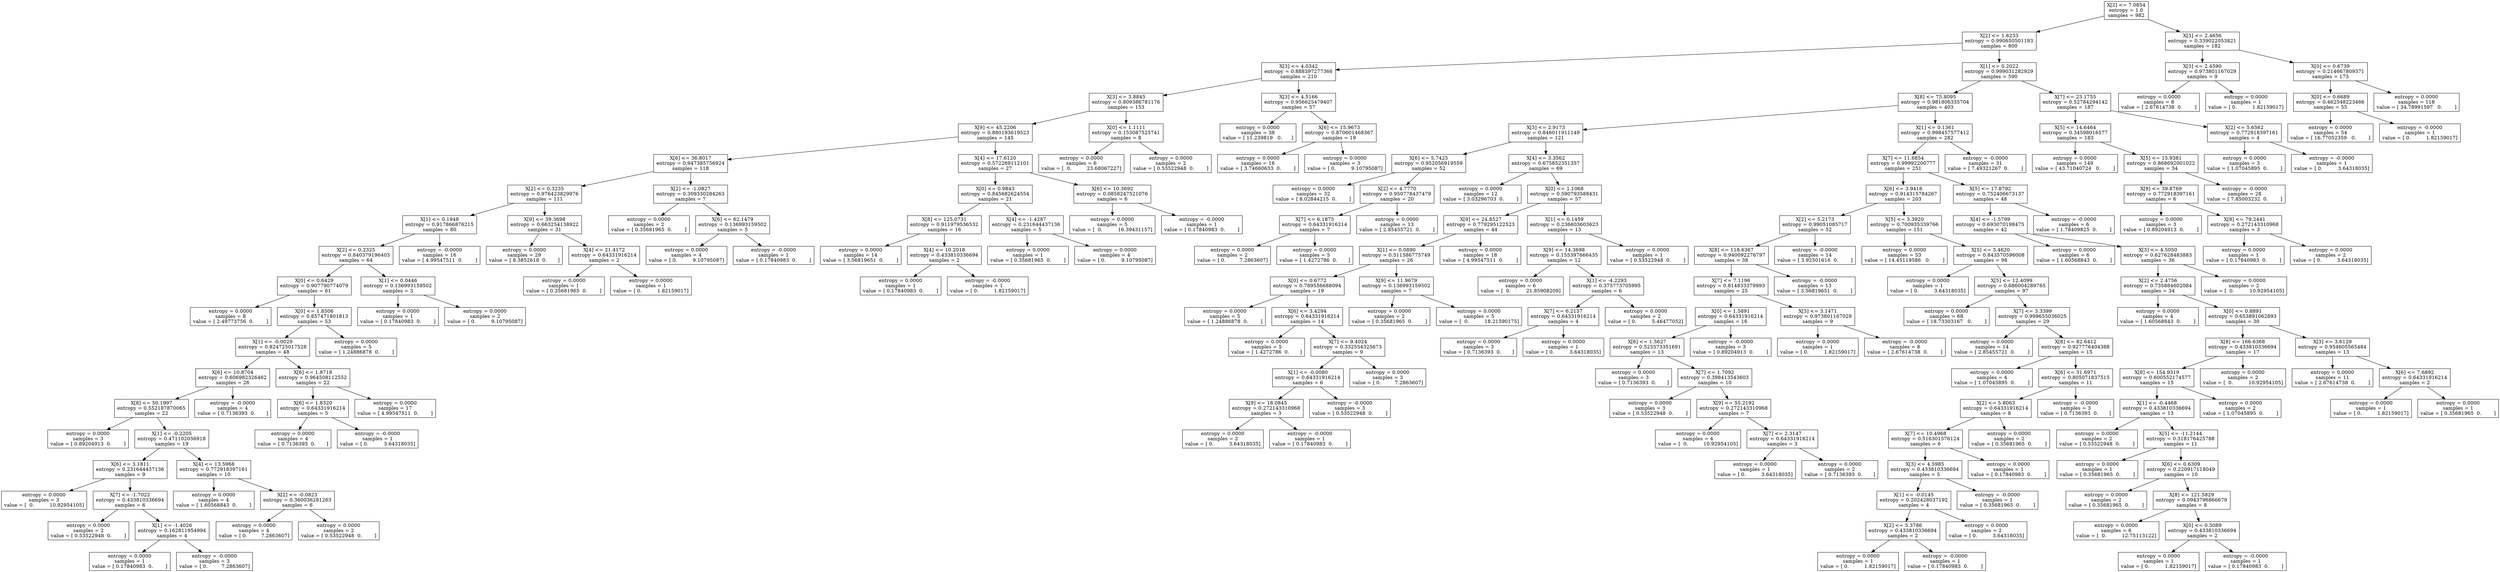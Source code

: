 digraph Tree {
0 [label="X[2] <= 7.0854\nentropy = 1.0\nsamples = 982", shape="box"] ;
1 [label="X[2] <= 1.6233\nentropy = 0.990650501183\nsamples = 800", shape="box"] ;
0 -> 1 ;
2 [label="X[3] <= 4.0342\nentropy = 0.888397277366\nsamples = 210", shape="box"] ;
1 -> 2 ;
3 [label="X[3] <= 3.8845\nentropy = 0.809386781176\nsamples = 153", shape="box"] ;
2 -> 3 ;
4 [label="X[9] <= 45.2206\nentropy = 0.880193619523\nsamples = 145", shape="box"] ;
3 -> 4 ;
5 [label="X[6] <= 36.8017\nentropy = 0.947385756924\nsamples = 118", shape="box"] ;
4 -> 5 ;
6 [label="X[2] <= 0.3235\nentropy = 0.976423829976\nsamples = 111", shape="box"] ;
5 -> 6 ;
7 [label="X[1] <= 0.1948\nentropy = 0.917866876215\nsamples = 80", shape="box"] ;
6 -> 7 ;
8 [label="X[2] <= 0.2325\nentropy = 0.840379196403\nsamples = 64", shape="box"] ;
7 -> 8 ;
9 [label="X[0] <= 0.6429\nentropy = 0.907790774079\nsamples = 61", shape="box"] ;
8 -> 9 ;
10 [label="entropy = 0.0000\nsamples = 8\nvalue = [ 2.49773756  0.        ]", shape="box"] ;
9 -> 10 ;
11 [label="X[0] <= 1.8506\nentropy = 0.857471801813\nsamples = 53", shape="box"] ;
9 -> 11 ;
12 [label="X[1] <= -0.0029\nentropy = 0.824725017528\nsamples = 48", shape="box"] ;
11 -> 12 ;
13 [label="X[6] <= 10.8704\nentropy = 0.606982326462\nsamples = 26", shape="box"] ;
12 -> 13 ;
14 [label="X[8] <= 50.1997\nentropy = 0.552187870065\nsamples = 22", shape="box"] ;
13 -> 14 ;
15 [label="entropy = 0.0000\nsamples = 3\nvalue = [ 0.89204913  0.        ]", shape="box"] ;
14 -> 15 ;
16 [label="X[1] <= -0.2205\nentropy = 0.471102056918\nsamples = 19", shape="box"] ;
14 -> 16 ;
17 [label="X[6] <= 3.1811\nentropy = 0.231644437136\nsamples = 9", shape="box"] ;
16 -> 17 ;
18 [label="entropy = 0.0000\nsamples = 3\nvalue = [  0.          10.92954105]", shape="box"] ;
17 -> 18 ;
19 [label="X[7] <= -1.7022\nentropy = 0.433810336694\nsamples = 6", shape="box"] ;
17 -> 19 ;
20 [label="entropy = 0.0000\nsamples = 2\nvalue = [ 0.53522948  0.        ]", shape="box"] ;
19 -> 20 ;
21 [label="X[1] <= -1.4026\nentropy = 0.162811954994\nsamples = 4", shape="box"] ;
19 -> 21 ;
22 [label="entropy = 0.0000\nsamples = 1\nvalue = [ 0.17840983  0.        ]", shape="box"] ;
21 -> 22 ;
23 [label="entropy = -0.0000\nsamples = 3\nvalue = [ 0.         7.2863607]", shape="box"] ;
21 -> 23 ;
24 [label="X[4] <= 13.5968\nentropy = 0.772918397161\nsamples = 10", shape="box"] ;
16 -> 24 ;
25 [label="entropy = 0.0000\nsamples = 4\nvalue = [ 1.60568843  0.        ]", shape="box"] ;
24 -> 25 ;
26 [label="X[2] <= -0.0823\nentropy = 0.360036281263\nsamples = 6", shape="box"] ;
24 -> 26 ;
27 [label="entropy = 0.0000\nsamples = 4\nvalue = [ 0.         7.2863607]", shape="box"] ;
26 -> 27 ;
28 [label="entropy = 0.0000\nsamples = 2\nvalue = [ 0.53522948  0.        ]", shape="box"] ;
26 -> 28 ;
29 [label="entropy = -0.0000\nsamples = 4\nvalue = [ 0.7136393  0.       ]", shape="box"] ;
13 -> 29 ;
30 [label="X[6] <= 1.8718\nentropy = 0.964508112552\nsamples = 22", shape="box"] ;
12 -> 30 ;
31 [label="X[6] <= 1.8320\nentropy = 0.64331916214\nsamples = 5", shape="box"] ;
30 -> 31 ;
32 [label="entropy = 0.0000\nsamples = 4\nvalue = [ 0.7136393  0.       ]", shape="box"] ;
31 -> 32 ;
33 [label="entropy = -0.0000\nsamples = 1\nvalue = [ 0.          3.64318035]", shape="box"] ;
31 -> 33 ;
34 [label="entropy = 0.0000\nsamples = 17\nvalue = [ 4.99547511  0.        ]", shape="box"] ;
30 -> 34 ;
35 [label="entropy = 0.0000\nsamples = 5\nvalue = [ 1.24886878  0.        ]", shape="box"] ;
11 -> 35 ;
36 [label="X[1] <= 0.0446\nentropy = 0.136993159502\nsamples = 3", shape="box"] ;
8 -> 36 ;
37 [label="entropy = 0.0000\nsamples = 1\nvalue = [ 0.17840983  0.        ]", shape="box"] ;
36 -> 37 ;
38 [label="entropy = 0.0000\nsamples = 2\nvalue = [ 0.          9.10795087]", shape="box"] ;
36 -> 38 ;
39 [label="entropy = -0.0000\nsamples = 16\nvalue = [ 4.99547511  0.        ]", shape="box"] ;
7 -> 39 ;
40 [label="X[9] <= 39.3698\nentropy = 0.663254138922\nsamples = 31", shape="box"] ;
6 -> 40 ;
41 [label="entropy = 0.0000\nsamples = 29\nvalue = [ 8.3852618  0.       ]", shape="box"] ;
40 -> 41 ;
42 [label="X[4] <= 21.4172\nentropy = 0.64331916214\nsamples = 2", shape="box"] ;
40 -> 42 ;
43 [label="entropy = 0.0000\nsamples = 1\nvalue = [ 0.35681965  0.        ]", shape="box"] ;
42 -> 43 ;
44 [label="entropy = 0.0000\nsamples = 1\nvalue = [ 0.          1.82159017]", shape="box"] ;
42 -> 44 ;
45 [label="X[2] <= -1.0827\nentropy = 0.309330284263\nsamples = 7", shape="box"] ;
5 -> 45 ;
46 [label="entropy = 0.0000\nsamples = 2\nvalue = [ 0.35681965  0.        ]", shape="box"] ;
45 -> 46 ;
47 [label="X[6] <= 62.1479\nentropy = 0.136993159502\nsamples = 5", shape="box"] ;
45 -> 47 ;
48 [label="entropy = 0.0000\nsamples = 4\nvalue = [ 0.          9.10795087]", shape="box"] ;
47 -> 48 ;
49 [label="entropy = -0.0000\nsamples = 1\nvalue = [ 0.17840983  0.        ]", shape="box"] ;
47 -> 49 ;
50 [label="X[4] <= 17.6120\nentropy = 0.572269112101\nsamples = 27", shape="box"] ;
4 -> 50 ;
51 [label="X[0] <= 0.9843\nentropy = 0.845682624554\nsamples = 21", shape="box"] ;
50 -> 51 ;
52 [label="X[8] <= 125.0731\nentropy = 0.911979536532\nsamples = 16", shape="box"] ;
51 -> 52 ;
53 [label="entropy = 0.0000\nsamples = 14\nvalue = [ 3.56819651  0.        ]", shape="box"] ;
52 -> 53 ;
54 [label="X[4] <= 10.2018\nentropy = 0.433810336694\nsamples = 2", shape="box"] ;
52 -> 54 ;
55 [label="entropy = 0.0000\nsamples = 1\nvalue = [ 0.17840983  0.        ]", shape="box"] ;
54 -> 55 ;
56 [label="entropy = -0.0000\nsamples = 1\nvalue = [ 0.          1.82159017]", shape="box"] ;
54 -> 56 ;
57 [label="X[4] <= -1.4287\nentropy = 0.231644437136\nsamples = 5", shape="box"] ;
51 -> 57 ;
58 [label="entropy = 0.0000\nsamples = 1\nvalue = [ 0.35681965  0.        ]", shape="box"] ;
57 -> 58 ;
59 [label="entropy = 0.0000\nsamples = 4\nvalue = [ 0.          9.10795087]", shape="box"] ;
57 -> 59 ;
60 [label="X[6] <= 10.3692\nentropy = 0.0858247521076\nsamples = 6", shape="box"] ;
50 -> 60 ;
61 [label="entropy = 0.0000\nsamples = 5\nvalue = [  0.          16.39431157]", shape="box"] ;
60 -> 61 ;
62 [label="entropy = -0.0000\nsamples = 1\nvalue = [ 0.17840983  0.        ]", shape="box"] ;
60 -> 62 ;
63 [label="X[0] <= 1.1111\nentropy = 0.153087525741\nsamples = 8", shape="box"] ;
3 -> 63 ;
64 [label="entropy = 0.0000\nsamples = 6\nvalue = [  0.          23.68067227]", shape="box"] ;
63 -> 64 ;
65 [label="entropy = 0.0000\nsamples = 2\nvalue = [ 0.53522948  0.        ]", shape="box"] ;
63 -> 65 ;
66 [label="X[3] <= 4.5166\nentropy = 0.956625479407\nsamples = 57", shape="box"] ;
2 -> 66 ;
67 [label="entropy = 0.0000\nsamples = 38\nvalue = [ 11.239819   0.      ]", shape="box"] ;
66 -> 67 ;
68 [label="X[6] <= 15.9673\nentropy = 0.870601468367\nsamples = 19", shape="box"] ;
66 -> 68 ;
69 [label="entropy = 0.0000\nsamples = 16\nvalue = [ 3.74660633  0.        ]", shape="box"] ;
68 -> 69 ;
70 [label="entropy = 0.0000\nsamples = 3\nvalue = [ 0.          9.10795087]", shape="box"] ;
68 -> 70 ;
71 [label="X[1] <= 0.2022\nentropy = 0.999031282929\nsamples = 590", shape="box"] ;
1 -> 71 ;
72 [label="X[8] <= 75.8095\nentropy = 0.981806335704\nsamples = 403", shape="box"] ;
71 -> 72 ;
73 [label="X[3] <= 2.9173\nentropy = 0.846011911149\nsamples = 121", shape="box"] ;
72 -> 73 ;
74 [label="X[6] <= 5.7425\nentropy = 0.952056919559\nsamples = 52", shape="box"] ;
73 -> 74 ;
75 [label="entropy = 0.0000\nsamples = 32\nvalue = [ 8.02844215  0.        ]", shape="box"] ;
74 -> 75 ;
76 [label="X[2] <= 4.7770\nentropy = 0.950778437479\nsamples = 20", shape="box"] ;
74 -> 76 ;
77 [label="X[7] <= 6.1875\nentropy = 0.64331916214\nsamples = 7", shape="box"] ;
76 -> 77 ;
78 [label="entropy = 0.0000\nsamples = 2\nvalue = [ 0.         7.2863607]", shape="box"] ;
77 -> 78 ;
79 [label="entropy = 0.0000\nsamples = 5\nvalue = [ 1.4272786  0.       ]", shape="box"] ;
77 -> 79 ;
80 [label="entropy = 0.0000\nsamples = 13\nvalue = [ 2.85455721  0.        ]", shape="box"] ;
76 -> 80 ;
81 [label="X[4] <= 3.3562\nentropy = 0.675852351357\nsamples = 69", shape="box"] ;
73 -> 81 ;
82 [label="entropy = 0.0000\nsamples = 12\nvalue = [ 3.03296703  0.        ]", shape="box"] ;
81 -> 82 ;
83 [label="X[0] <= 1.1068\nentropy = 0.590793588431\nsamples = 57", shape="box"] ;
81 -> 83 ;
84 [label="X[9] <= 24.8527\nentropy = 0.779295122523\nsamples = 44", shape="box"] ;
83 -> 84 ;
85 [label="X[1] <= 0.0890\nentropy = 0.511586775749\nsamples = 26", shape="box"] ;
84 -> 85 ;
86 [label="X[0] <= 0.6772\nentropy = 0.789556688094\nsamples = 19", shape="box"] ;
85 -> 86 ;
87 [label="entropy = 0.0000\nsamples = 5\nvalue = [ 1.24886878  0.        ]", shape="box"] ;
86 -> 87 ;
88 [label="X[6] <= 3.4294\nentropy = 0.64331916214\nsamples = 14", shape="box"] ;
86 -> 88 ;
89 [label="entropy = 0.0000\nsamples = 5\nvalue = [ 1.4272786  0.       ]", shape="box"] ;
88 -> 89 ;
90 [label="X[7] <= 9.4024\nentropy = 0.332554325673\nsamples = 9", shape="box"] ;
88 -> 90 ;
91 [label="X[1] <= -0.0080\nentropy = 0.64331916214\nsamples = 6", shape="box"] ;
90 -> 91 ;
92 [label="X[9] <= 18.0845\nentropy = 0.272143310968\nsamples = 3", shape="box"] ;
91 -> 92 ;
93 [label="entropy = 0.0000\nsamples = 2\nvalue = [ 0.          3.64318035]", shape="box"] ;
92 -> 93 ;
94 [label="entropy = -0.0000\nsamples = 1\nvalue = [ 0.17840983  0.        ]", shape="box"] ;
92 -> 94 ;
95 [label="entropy = -0.0000\nsamples = 3\nvalue = [ 0.53522948  0.        ]", shape="box"] ;
91 -> 95 ;
96 [label="entropy = 0.0000\nsamples = 3\nvalue = [ 0.         7.2863607]", shape="box"] ;
90 -> 96 ;
97 [label="X[9] <= 11.9679\nentropy = 0.136993159502\nsamples = 7", shape="box"] ;
85 -> 97 ;
98 [label="entropy = 0.0000\nsamples = 2\nvalue = [ 0.35681965  0.        ]", shape="box"] ;
97 -> 98 ;
99 [label="entropy = 0.0000\nsamples = 5\nvalue = [  0.          18.21590175]", shape="box"] ;
97 -> 99 ;
100 [label="entropy = 0.0000\nsamples = 18\nvalue = [ 4.99547511  0.        ]", shape="box"] ;
84 -> 100 ;
101 [label="X[1] <= 0.1459\nentropy = 0.236603603623\nsamples = 13", shape="box"] ;
83 -> 101 ;
102 [label="X[9] <= 14.3698\nentropy = 0.155397666435\nsamples = 12", shape="box"] ;
101 -> 102 ;
103 [label="entropy = 0.0000\nsamples = 6\nvalue = [  0.          21.85908209]", shape="box"] ;
102 -> 103 ;
104 [label="X[1] <= -4.2293\nentropy = 0.375773705995\nsamples = 6", shape="box"] ;
102 -> 104 ;
105 [label="X[7] <= 6.2157\nentropy = 0.64331916214\nsamples = 4", shape="box"] ;
104 -> 105 ;
106 [label="entropy = 0.0000\nsamples = 3\nvalue = [ 0.7136393  0.       ]", shape="box"] ;
105 -> 106 ;
107 [label="entropy = 0.0000\nsamples = 1\nvalue = [ 0.          3.64318035]", shape="box"] ;
105 -> 107 ;
108 [label="entropy = 0.0000\nsamples = 2\nvalue = [ 0.          5.46477052]", shape="box"] ;
104 -> 108 ;
109 [label="entropy = 0.0000\nsamples = 1\nvalue = [ 0.53522948  0.        ]", shape="box"] ;
101 -> 109 ;
110 [label="X[1] <= 0.1361\nentropy = 0.998457577412\nsamples = 282", shape="box"] ;
72 -> 110 ;
111 [label="X[7] <= 11.6854\nentropy = 0.99992200777\nsamples = 251", shape="box"] ;
110 -> 111 ;
112 [label="X[6] <= 3.9416\nentropy = 0.914315784267\nsamples = 203", shape="box"] ;
111 -> 112 ;
113 [label="X[2] <= 5.2173\nentropy = 0.99051085717\nsamples = 52", shape="box"] ;
112 -> 113 ;
114 [label="X[8] <= 118.6367\nentropy = 0.940092276797\nsamples = 38", shape="box"] ;
113 -> 114 ;
115 [label="X[7] <= 7.1196\nentropy = 0.814833379993\nsamples = 25", shape="box"] ;
114 -> 115 ;
116 [label="X[0] <= 1.5891\nentropy = 0.64331916214\nsamples = 16", shape="box"] ;
115 -> 116 ;
117 [label="X[6] <= 1.5627\nentropy = 0.525573351691\nsamples = 13", shape="box"] ;
116 -> 117 ;
118 [label="entropy = 0.0000\nsamples = 3\nvalue = [ 0.7136393  0.       ]", shape="box"] ;
117 -> 118 ;
119 [label="X[7] <= 1.7092\nentropy = 0.398413543603\nsamples = 10", shape="box"] ;
117 -> 119 ;
120 [label="entropy = 0.0000\nsamples = 3\nvalue = [ 0.53522948  0.        ]", shape="box"] ;
119 -> 120 ;
121 [label="X[9] <= 55.2192\nentropy = 0.272143310968\nsamples = 7", shape="box"] ;
119 -> 121 ;
122 [label="entropy = 0.0000\nsamples = 4\nvalue = [  0.          10.92954105]", shape="box"] ;
121 -> 122 ;
123 [label="X[7] <= 2.3147\nentropy = 0.64331916214\nsamples = 3", shape="box"] ;
121 -> 123 ;
124 [label="entropy = 0.0000\nsamples = 1\nvalue = [ 0.          3.64318035]", shape="box"] ;
123 -> 124 ;
125 [label="entropy = 0.0000\nsamples = 2\nvalue = [ 0.7136393  0.       ]", shape="box"] ;
123 -> 125 ;
126 [label="entropy = -0.0000\nsamples = 3\nvalue = [ 0.89204913  0.        ]", shape="box"] ;
116 -> 126 ;
127 [label="X[3] <= 3.1471\nentropy = 0.973801167029\nsamples = 9", shape="box"] ;
115 -> 127 ;
128 [label="entropy = 0.0000\nsamples = 1\nvalue = [ 0.          1.82159017]", shape="box"] ;
127 -> 128 ;
129 [label="entropy = -0.0000\nsamples = 8\nvalue = [ 2.67614738  0.        ]", shape="box"] ;
127 -> 129 ;
130 [label="entropy = -0.0000\nsamples = 13\nvalue = [ 3.56819651  0.        ]", shape="box"] ;
114 -> 130 ;
131 [label="entropy = -0.0000\nsamples = 14\nvalue = [ 3.92501616  0.        ]", shape="box"] ;
113 -> 131 ;
132 [label="X[5] <= 3.3920\nentropy = 0.700935339766\nsamples = 151", shape="box"] ;
112 -> 132 ;
133 [label="entropy = 0.0000\nsamples = 53\nvalue = [ 14.45119586   0.        ]", shape="box"] ;
132 -> 133 ;
134 [label="X[5] <= 3.4620\nentropy = 0.843570596008\nsamples = 98", shape="box"] ;
132 -> 134 ;
135 [label="entropy = 0.0000\nsamples = 1\nvalue = [ 0.          3.64318035]", shape="box"] ;
134 -> 135 ;
136 [label="X[5] <= 12.4099\nentropy = 0.686004289765\nsamples = 97", shape="box"] ;
134 -> 136 ;
137 [label="entropy = 0.0000\nsamples = 68\nvalue = [ 18.73303167   0.        ]", shape="box"] ;
136 -> 137 ;
138 [label="X[7] <= 3.3399\nentropy = 0.999655036025\nsamples = 29", shape="box"] ;
136 -> 138 ;
139 [label="entropy = 0.0000\nsamples = 14\nvalue = [ 2.85455721  0.        ]", shape="box"] ;
138 -> 139 ;
140 [label="X[8] <= 82.6412\nentropy = 0.927776404388\nsamples = 15", shape="box"] ;
138 -> 140 ;
141 [label="entropy = 0.0000\nsamples = 4\nvalue = [ 1.07045895  0.        ]", shape="box"] ;
140 -> 141 ;
142 [label="X[6] <= 31.6971\nentropy = 0.805071837515\nsamples = 11", shape="box"] ;
140 -> 142 ;
143 [label="X[2] <= 5.8063\nentropy = 0.64331916214\nsamples = 8", shape="box"] ;
142 -> 143 ;
144 [label="X[7] <= 10.4968\nentropy = 0.516301576124\nsamples = 6", shape="box"] ;
143 -> 144 ;
145 [label="X[3] <= 4.5985\nentropy = 0.433810336694\nsamples = 5", shape="box"] ;
144 -> 145 ;
146 [label="X[1] <= -0.0145\nentropy = 0.202428037192\nsamples = 4", shape="box"] ;
145 -> 146 ;
147 [label="X[2] <= 5.3786\nentropy = 0.433810336694\nsamples = 2", shape="box"] ;
146 -> 147 ;
148 [label="entropy = 0.0000\nsamples = 1\nvalue = [ 0.          1.82159017]", shape="box"] ;
147 -> 148 ;
149 [label="entropy = -0.0000\nsamples = 1\nvalue = [ 0.17840983  0.        ]", shape="box"] ;
147 -> 149 ;
150 [label="entropy = 0.0000\nsamples = 2\nvalue = [ 0.          3.64318035]", shape="box"] ;
146 -> 150 ;
151 [label="entropy = -0.0000\nsamples = 1\nvalue = [ 0.35681965  0.        ]", shape="box"] ;
145 -> 151 ;
152 [label="entropy = 0.0000\nsamples = 1\nvalue = [ 0.17840983  0.        ]", shape="box"] ;
144 -> 152 ;
153 [label="entropy = 0.0000\nsamples = 2\nvalue = [ 0.35681965  0.        ]", shape="box"] ;
143 -> 153 ;
154 [label="entropy = -0.0000\nsamples = 3\nvalue = [ 0.7136393  0.       ]", shape="box"] ;
142 -> 154 ;
155 [label="X[5] <= 17.8792\nentropy = 0.752406673137\nsamples = 48", shape="box"] ;
111 -> 155 ;
156 [label="X[4] <= -1.5799\nentropy = 0.693070198475\nsamples = 42", shape="box"] ;
155 -> 156 ;
157 [label="entropy = 0.0000\nsamples = 6\nvalue = [ 1.60568843  0.        ]", shape="box"] ;
156 -> 157 ;
158 [label="X[3] <= 4.5050\nentropy = 0.627628483883\nsamples = 36", shape="box"] ;
156 -> 158 ;
159 [label="X[2] <= 2.4756\nentropy = 0.735884602084\nsamples = 34", shape="box"] ;
158 -> 159 ;
160 [label="entropy = 0.0000\nsamples = 4\nvalue = [ 1.60568843  0.        ]", shape="box"] ;
159 -> 160 ;
161 [label="X[0] <= 0.8891\nentropy = 0.653891062893\nsamples = 30", shape="box"] ;
159 -> 161 ;
162 [label="X[8] <= 166.6368\nentropy = 0.433810336694\nsamples = 17", shape="box"] ;
161 -> 162 ;
163 [label="X[8] <= 154.9319\nentropy = 0.600552174577\nsamples = 15", shape="box"] ;
162 -> 163 ;
164 [label="X[1] <= -0.4468\nentropy = 0.433810336694\nsamples = 13", shape="box"] ;
163 -> 164 ;
165 [label="entropy = 0.0000\nsamples = 2\nvalue = [ 0.53522948  0.        ]", shape="box"] ;
164 -> 165 ;
166 [label="X[5] <= -11.2144\nentropy = 0.318176425788\nsamples = 11", shape="box"] ;
164 -> 166 ;
167 [label="entropy = 0.0000\nsamples = 1\nvalue = [ 0.35681965  0.        ]", shape="box"] ;
166 -> 167 ;
168 [label="X[6] <= 0.6309\nentropy = 0.220917118049\nsamples = 10", shape="box"] ;
166 -> 168 ;
169 [label="entropy = 0.0000\nsamples = 2\nvalue = [ 0.35681965  0.        ]", shape="box"] ;
168 -> 169 ;
170 [label="X[8] <= 121.5829\nentropy = 0.0943796866679\nsamples = 8", shape="box"] ;
168 -> 170 ;
171 [label="entropy = 0.0000\nsamples = 6\nvalue = [  0.          12.75113122]", shape="box"] ;
170 -> 171 ;
172 [label="X[0] <= 0.5089\nentropy = 0.433810336694\nsamples = 2", shape="box"] ;
170 -> 172 ;
173 [label="entropy = 0.0000\nsamples = 1\nvalue = [ 0.          1.82159017]", shape="box"] ;
172 -> 173 ;
174 [label="entropy = -0.0000\nsamples = 1\nvalue = [ 0.17840983  0.        ]", shape="box"] ;
172 -> 174 ;
175 [label="entropy = 0.0000\nsamples = 2\nvalue = [ 1.07045895  0.        ]", shape="box"] ;
163 -> 175 ;
176 [label="entropy = 0.0000\nsamples = 2\nvalue = [  0.          10.92954105]", shape="box"] ;
162 -> 176 ;
177 [label="X[3] <= 3.6129\nentropy = 0.954605565484\nsamples = 13", shape="box"] ;
161 -> 177 ;
178 [label="entropy = 0.0000\nsamples = 11\nvalue = [ 2.67614738  0.        ]", shape="box"] ;
177 -> 178 ;
179 [label="X[6] <= 7.6892\nentropy = 0.64331916214\nsamples = 2", shape="box"] ;
177 -> 179 ;
180 [label="entropy = 0.0000\nsamples = 1\nvalue = [ 0.          1.82159017]", shape="box"] ;
179 -> 180 ;
181 [label="entropy = 0.0000\nsamples = 1\nvalue = [ 0.35681965  0.        ]", shape="box"] ;
179 -> 181 ;
182 [label="entropy = 0.0000\nsamples = 2\nvalue = [  0.          10.92954105]", shape="box"] ;
158 -> 182 ;
183 [label="entropy = -0.0000\nsamples = 6\nvalue = [ 1.78409825  0.        ]", shape="box"] ;
155 -> 183 ;
184 [label="entropy = -0.0000\nsamples = 31\nvalue = [ 7.49321267  0.        ]", shape="box"] ;
110 -> 184 ;
185 [label="X[7] <= 23.1755\nentropy = 0.52784294142\nsamples = 187", shape="box"] ;
71 -> 185 ;
186 [label="X[5] <= 14.6464\nentropy = 0.34598016577\nsamples = 183", shape="box"] ;
185 -> 186 ;
187 [label="entropy = 0.0000\nsamples = 149\nvalue = [ 43.71040724   0.        ]", shape="box"] ;
186 -> 187 ;
188 [label="X[5] <= 15.9381\nentropy = 0.868692001022\nsamples = 34", shape="box"] ;
186 -> 188 ;
189 [label="X[9] <= 39.8769\nentropy = 0.772918397161\nsamples = 6", shape="box"] ;
188 -> 189 ;
190 [label="entropy = 0.0000\nsamples = 3\nvalue = [ 0.89204913  0.        ]", shape="box"] ;
189 -> 190 ;
191 [label="X[8] <= 79.2441\nentropy = 0.272143310968\nsamples = 3", shape="box"] ;
189 -> 191 ;
192 [label="entropy = 0.0000\nsamples = 1\nvalue = [ 0.17840983  0.        ]", shape="box"] ;
191 -> 192 ;
193 [label="entropy = 0.0000\nsamples = 2\nvalue = [ 0.          3.64318035]", shape="box"] ;
191 -> 193 ;
194 [label="entropy = -0.0000\nsamples = 28\nvalue = [ 7.85003232  0.        ]", shape="box"] ;
188 -> 194 ;
195 [label="X[2] <= 5.6562\nentropy = 0.772918397161\nsamples = 4", shape="box"] ;
185 -> 195 ;
196 [label="entropy = 0.0000\nsamples = 3\nvalue = [ 1.07045895  0.        ]", shape="box"] ;
195 -> 196 ;
197 [label="entropy = -0.0000\nsamples = 1\nvalue = [ 0.          3.64318035]", shape="box"] ;
195 -> 197 ;
198 [label="X[3] <= 2.4656\nentropy = 0.339022053821\nsamples = 182", shape="box"] ;
0 -> 198 ;
199 [label="X[3] <= 2.4590\nentropy = 0.973801167029\nsamples = 9", shape="box"] ;
198 -> 199 ;
200 [label="entropy = 0.0000\nsamples = 8\nvalue = [ 2.67614738  0.        ]", shape="box"] ;
199 -> 200 ;
201 [label="entropy = 0.0000\nsamples = 1\nvalue = [ 0.          1.82159017]", shape="box"] ;
199 -> 201 ;
202 [label="X[0] <= 0.6739\nentropy = 0.214667809371\nsamples = 173", shape="box"] ;
198 -> 202 ;
203 [label="X[0] <= 0.6689\nentropy = 0.462548223466\nsamples = 55", shape="box"] ;
202 -> 203 ;
204 [label="entropy = 0.0000\nsamples = 54\nvalue = [ 16.77052359   0.        ]", shape="box"] ;
203 -> 204 ;
205 [label="entropy = -0.0000\nsamples = 1\nvalue = [ 0.          1.82159017]", shape="box"] ;
203 -> 205 ;
206 [label="entropy = 0.0000\nsamples = 118\nvalue = [ 34.78991597   0.        ]", shape="box"] ;
202 -> 206 ;
}